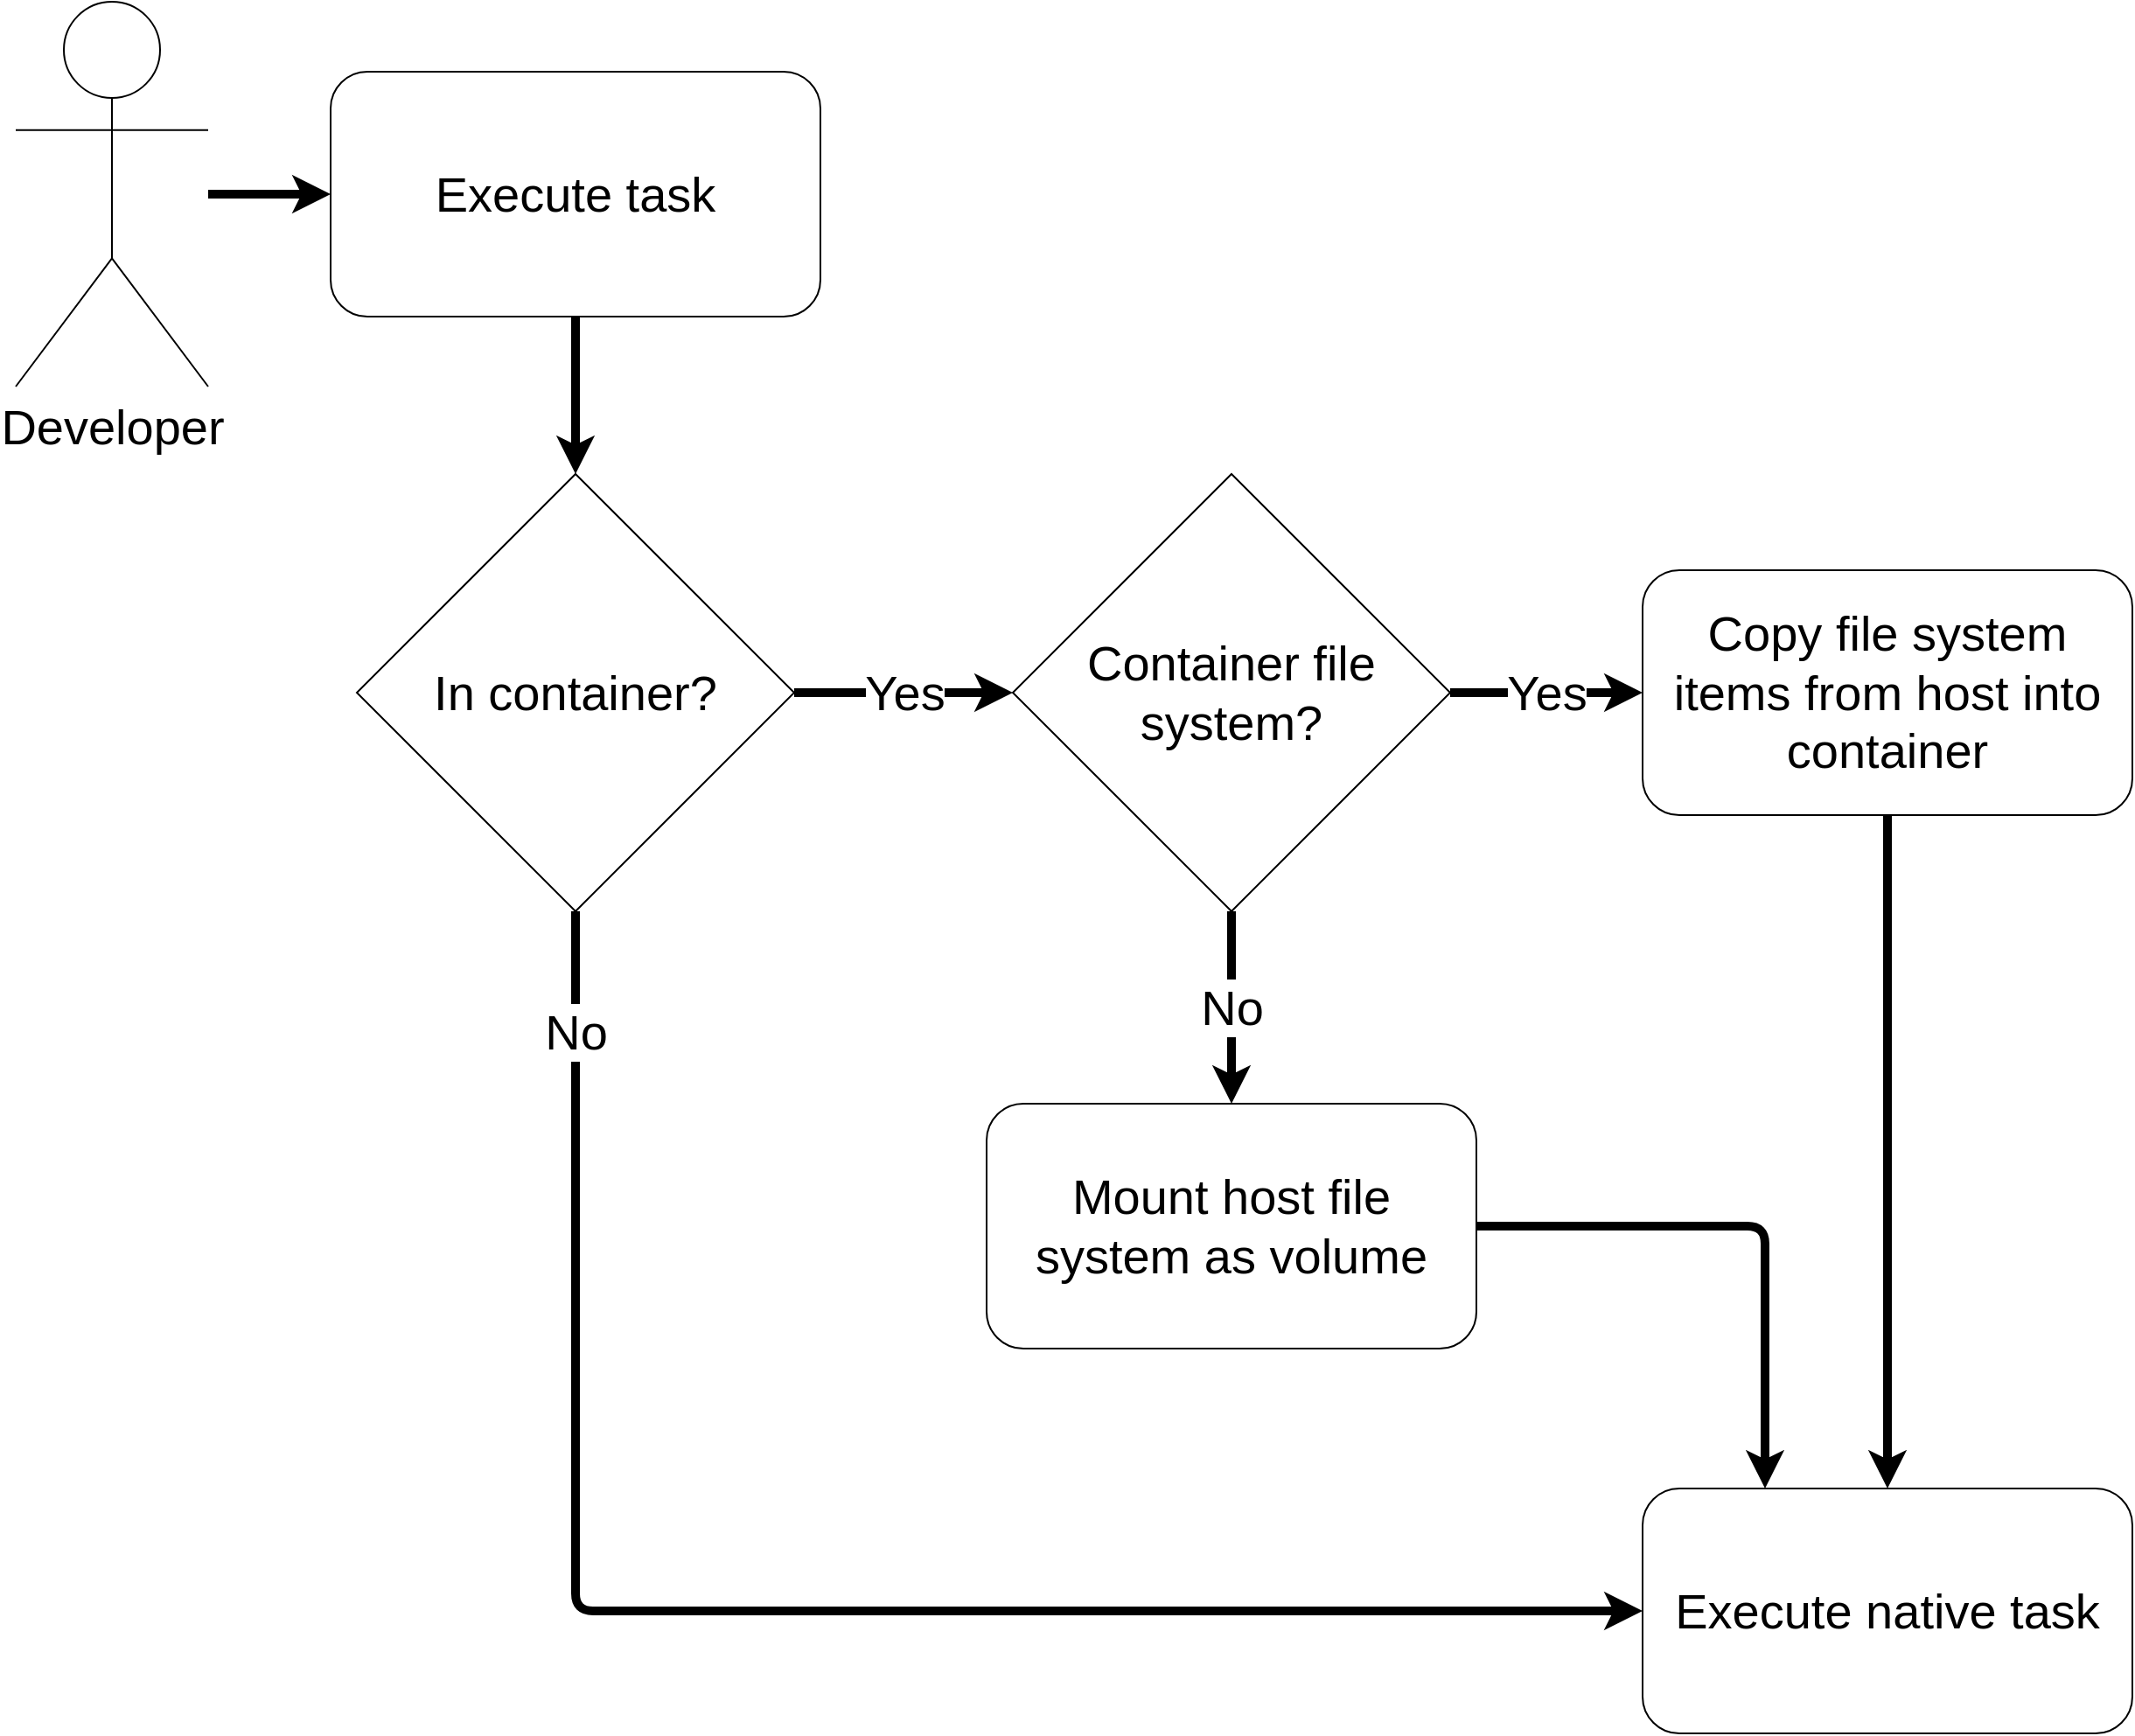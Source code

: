 <mxfile>
    <diagram id="KZ1J1YOeX5_IQqGvx77X" name="Page-1">
        <mxGraphModel dx="1684" dy="1353" grid="1" gridSize="10" guides="1" tooltips="1" connect="1" arrows="1" fold="1" page="1" pageScale="1" pageWidth="850" pageHeight="1100" math="0" shadow="0">
            <root>
                <mxCell id="0"/>
                <mxCell id="1" parent="0"/>
                <mxCell id="7" style="edgeStyle=none;html=1;fontSize=28;strokeWidth=5;" parent="1" source="2" target="4" edge="1">
                    <mxGeometry relative="1" as="geometry"/>
                </mxCell>
                <mxCell id="2" value="Execute task" style="rounded=1;whiteSpace=wrap;html=1;fontSize=28;" parent="1" vertex="1">
                    <mxGeometry x="210" y="70" width="280" height="140" as="geometry"/>
                </mxCell>
                <mxCell id="8" style="edgeStyle=none;html=1;entryX=0;entryY=0.5;entryDx=0;entryDy=0;fontSize=28;strokeWidth=5;" parent="1" source="3" target="2" edge="1">
                    <mxGeometry relative="1" as="geometry"/>
                </mxCell>
                <mxCell id="3" value="Developer" style="shape=umlActor;verticalLabelPosition=bottom;verticalAlign=top;html=1;outlineConnect=0;fontSize=28;" parent="1" vertex="1">
                    <mxGeometry x="30" y="30" width="110" height="220" as="geometry"/>
                </mxCell>
                <mxCell id="6" value="Yes" style="edgeStyle=none;html=1;fontSize=28;strokeWidth=5;" parent="1" source="4" target="5" edge="1">
                    <mxGeometry relative="1" as="geometry"/>
                </mxCell>
                <mxCell id="12" value="No" style="edgeStyle=orthogonalEdgeStyle;html=1;entryX=0;entryY=0.5;entryDx=0;entryDy=0;fontSize=28;strokeWidth=5;exitX=0.5;exitY=1;exitDx=0;exitDy=0;" parent="1" source="4" target="10" edge="1">
                    <mxGeometry x="-0.861" relative="1" as="geometry">
                        <mxPoint x="330" y="560" as="sourcePoint"/>
                        <mxPoint y="-1" as="offset"/>
                    </mxGeometry>
                </mxCell>
                <mxCell id="4" value="In container?" style="rhombus;whiteSpace=wrap;html=1;fontSize=28;" parent="1" vertex="1">
                    <mxGeometry x="225" y="300" width="250" height="250" as="geometry"/>
                </mxCell>
                <mxCell id="13" value="No" style="edgeStyle=orthogonalEdgeStyle;html=1;fontSize=28;strokeWidth=5;" parent="1" source="5" target="11" edge="1">
                    <mxGeometry relative="1" as="geometry"/>
                </mxCell>
                <mxCell id="16" value="Yes" style="edgeStyle=orthogonalEdgeStyle;html=1;fontSize=28;strokeWidth=5;" parent="1" source="5" target="15" edge="1">
                    <mxGeometry relative="1" as="geometry"/>
                </mxCell>
                <mxCell id="5" value="Container file system?" style="rhombus;whiteSpace=wrap;html=1;fontSize=28;" parent="1" vertex="1">
                    <mxGeometry x="600" y="300" width="250" height="250" as="geometry"/>
                </mxCell>
                <mxCell id="10" value="Execute native task" style="rounded=1;whiteSpace=wrap;html=1;fontSize=28;" parent="1" vertex="1">
                    <mxGeometry x="960" y="880" width="280" height="140" as="geometry"/>
                </mxCell>
                <mxCell id="14" style="edgeStyle=orthogonalEdgeStyle;html=1;entryX=0.25;entryY=0;entryDx=0;entryDy=0;fontSize=28;strokeWidth=5;" parent="1" source="11" target="10" edge="1">
                    <mxGeometry relative="1" as="geometry"/>
                </mxCell>
                <mxCell id="11" value="Mount host file system as volume" style="rounded=1;whiteSpace=wrap;html=1;fontSize=28;" parent="1" vertex="1">
                    <mxGeometry x="585" y="660" width="280" height="140" as="geometry"/>
                </mxCell>
                <mxCell id="17" value="" style="edgeStyle=orthogonalEdgeStyle;html=1;fontSize=28;strokeWidth=5;" parent="1" source="15" target="10" edge="1">
                    <mxGeometry relative="1" as="geometry"/>
                </mxCell>
                <mxCell id="15" value="Copy file system items from host into container" style="rounded=1;whiteSpace=wrap;html=1;fontSize=28;" parent="1" vertex="1">
                    <mxGeometry x="960" y="355" width="280" height="140" as="geometry"/>
                </mxCell>
            </root>
        </mxGraphModel>
    </diagram>
</mxfile>
